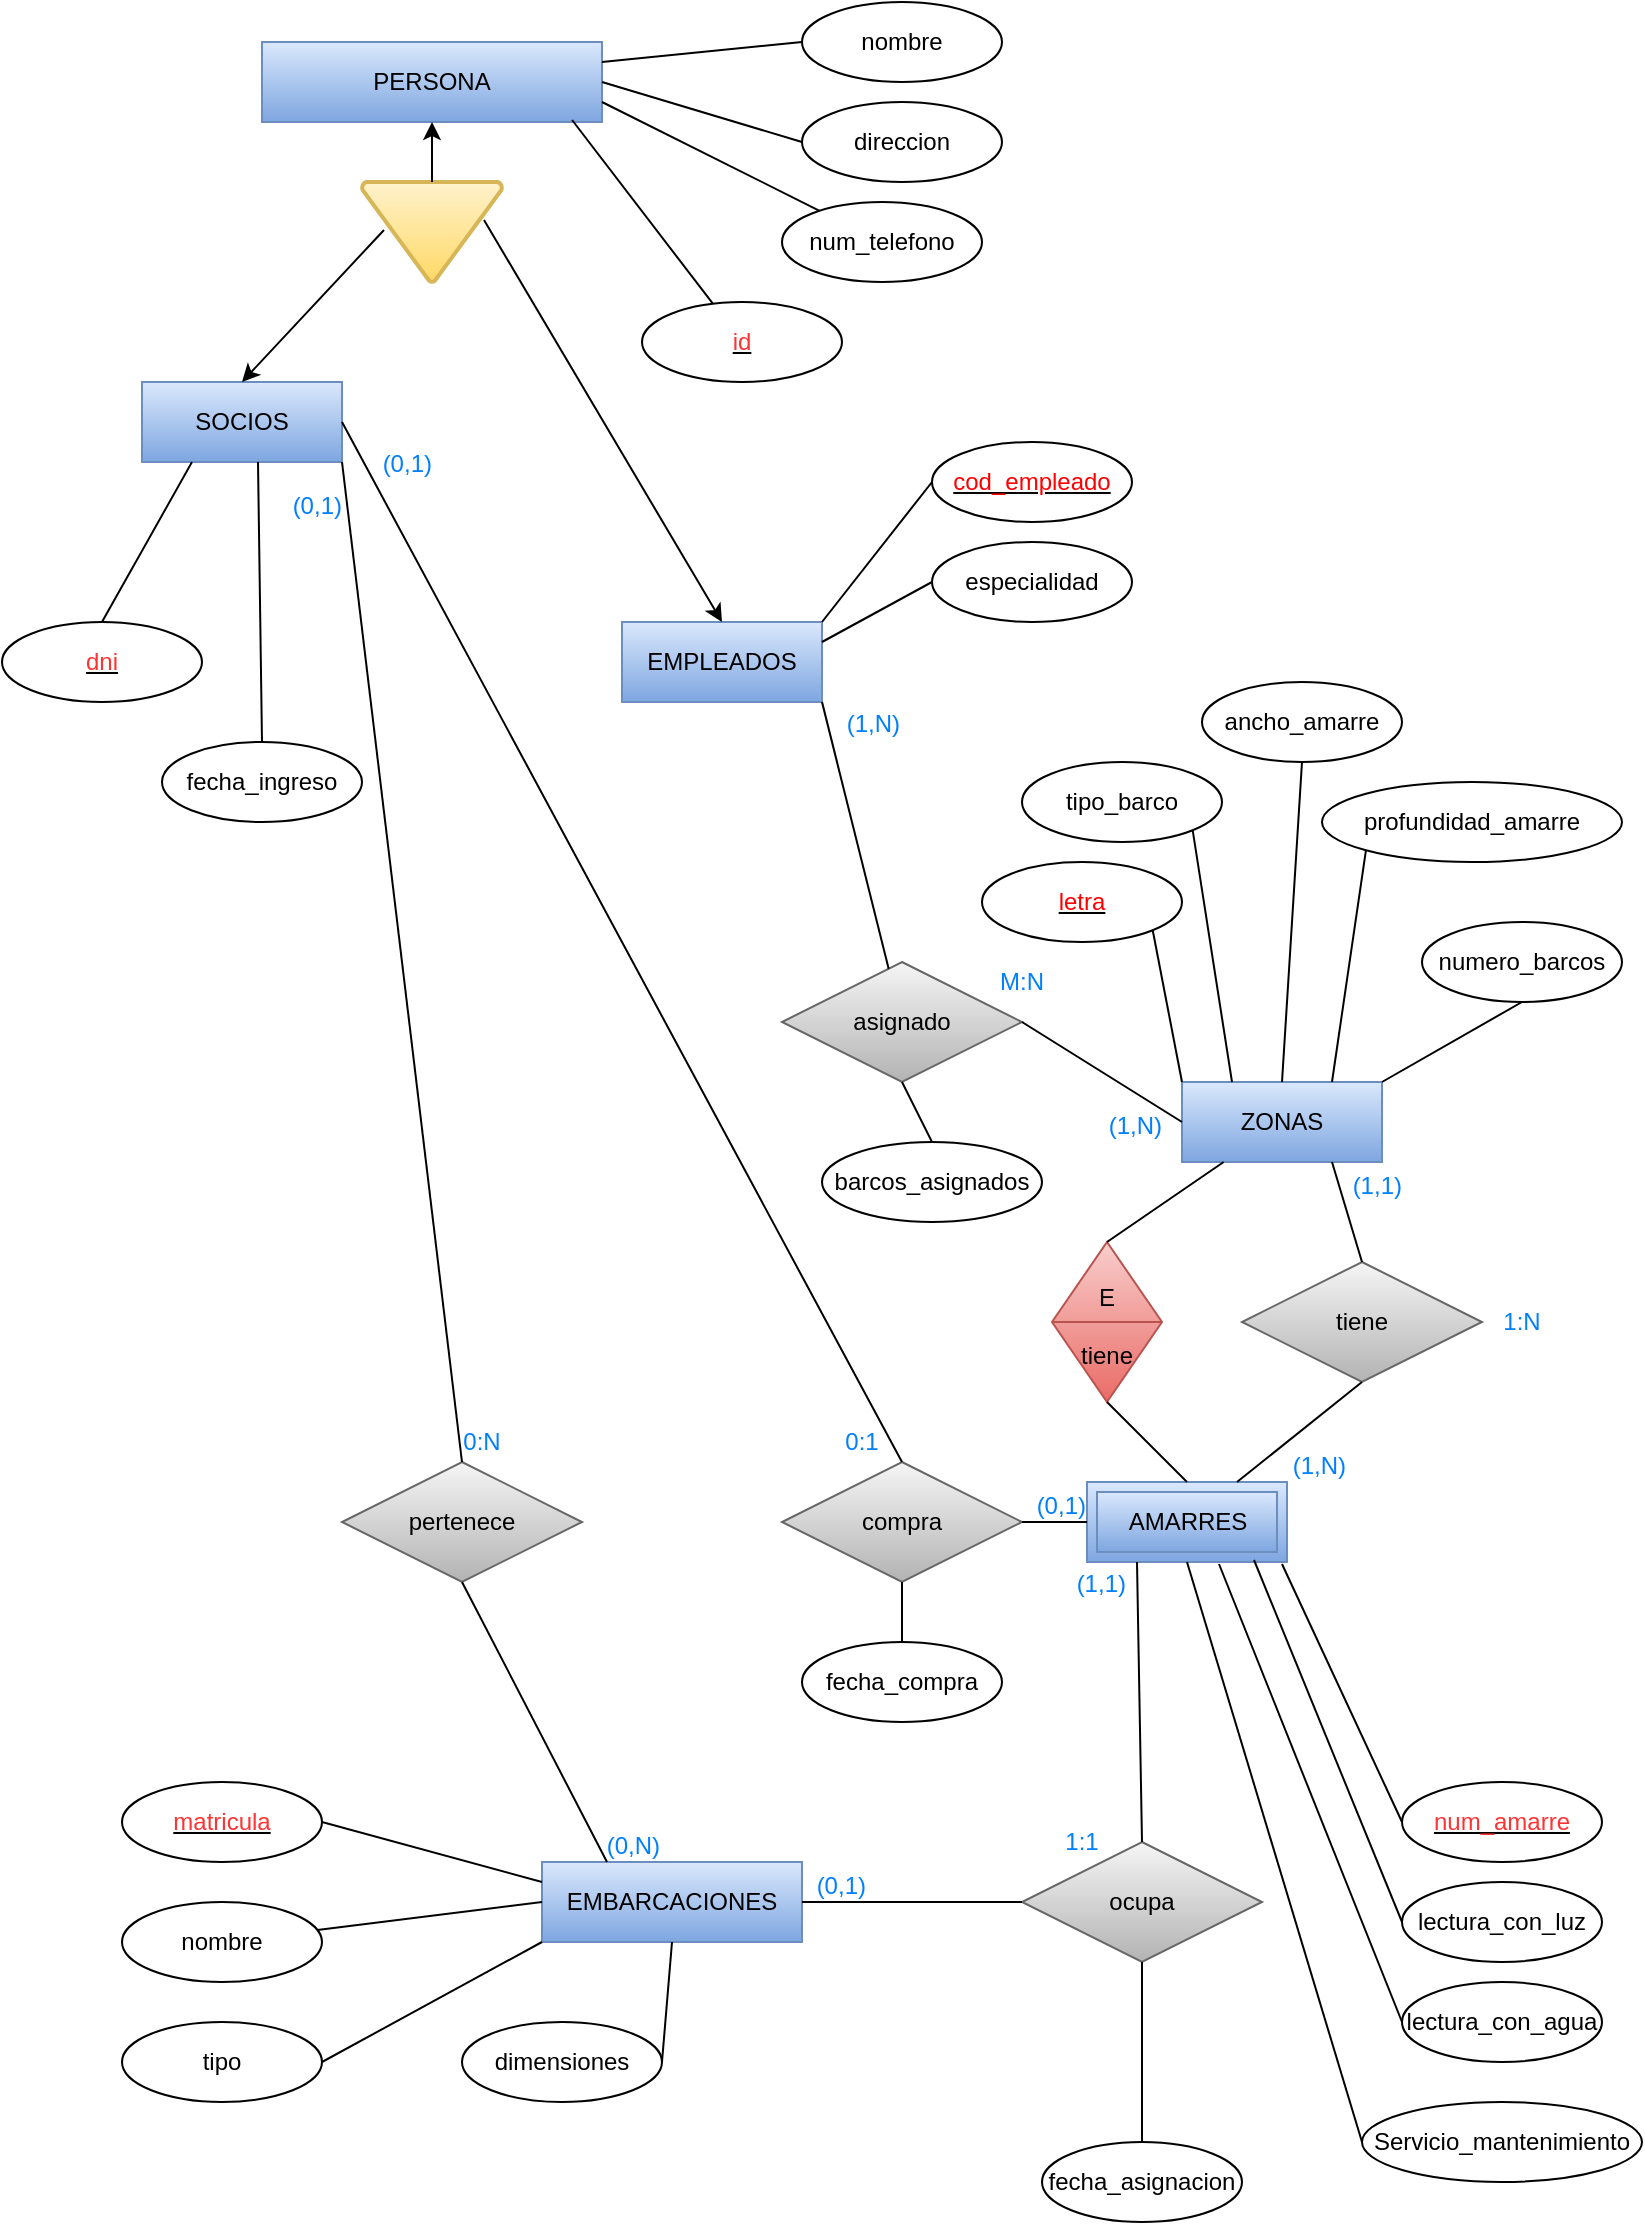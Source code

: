 <mxfile version="13.9.9" type="device"><diagram id="R2lEEEUBdFMjLlhIrx00" name="Page-1"><mxGraphModel dx="1086" dy="776" grid="1" gridSize="10" guides="1" tooltips="1" connect="1" arrows="1" fold="1" page="1" pageScale="1" pageWidth="827" pageHeight="1169" math="0" shadow="0" extFonts="Permanent Marker^https://fonts.googleapis.com/css?family=Permanent+Marker"><root><mxCell id="0"/><mxCell id="1" parent="0"/><mxCell id="LPKPmYWcQGekoc84c3R1-1" value="SOCIOS" style="whiteSpace=wrap;html=1;align=center;fillColor=#dae8fc;strokeColor=#6c8ebf;gradientColor=#7ea6e0;" parent="1" vertex="1"><mxGeometry x="70" y="210" width="100" height="40" as="geometry"/></mxCell><mxCell id="LPKPmYWcQGekoc84c3R1-2" value="AMARRES" style="shape=ext;margin=3;double=1;whiteSpace=wrap;html=1;align=center;fillColor=#dae8fc;strokeColor=#6c8ebf;gradientColor=#7ea6e0;" parent="1" vertex="1"><mxGeometry x="542.5" y="760" width="100" height="40" as="geometry"/></mxCell><mxCell id="LPKPmYWcQGekoc84c3R1-3" value="EMBARCACIONES" style="whiteSpace=wrap;html=1;align=center;fillColor=#dae8fc;strokeColor=#6c8ebf;gradientColor=#7ea6e0;" parent="1" vertex="1"><mxGeometry x="270" y="950" width="130" height="40" as="geometry"/></mxCell><mxCell id="LPKPmYWcQGekoc84c3R1-4" value="ZONAS" style="whiteSpace=wrap;html=1;align=center;fillColor=#dae8fc;strokeColor=#6c8ebf;gradientColor=#7ea6e0;" parent="1" vertex="1"><mxGeometry x="590" y="560" width="100" height="40" as="geometry"/></mxCell><mxCell id="LPKPmYWcQGekoc84c3R1-5" value="EMPLEADOS" style="whiteSpace=wrap;html=1;align=center;fillColor=#dae8fc;strokeColor=#6c8ebf;gradientColor=#7ea6e0;" parent="1" vertex="1"><mxGeometry x="310" y="330" width="100" height="40" as="geometry"/></mxCell><mxCell id="LPKPmYWcQGekoc84c3R1-9" value="PERSONA" style="whiteSpace=wrap;html=1;align=center;fillColor=#dae8fc;strokeColor=#6c8ebf;gradientColor=#7ea6e0;" parent="1" vertex="1"><mxGeometry x="130" y="40" width="170" height="40" as="geometry"/></mxCell><mxCell id="LPKPmYWcQGekoc84c3R1-10" value="" style="strokeWidth=2;html=1;shape=mxgraph.flowchart.merge_or_storage;whiteSpace=wrap;fillColor=#fff2cc;strokeColor=#d6b656;gradientColor=#ffd966;" parent="1" vertex="1"><mxGeometry x="180" y="110" width="70" height="50" as="geometry"/></mxCell><mxCell id="LPKPmYWcQGekoc84c3R1-11" value="&lt;br&gt;E&lt;br&gt;&lt;br&gt;tiene" style="shape=sortShape;perimeter=rhombusPerimeter;whiteSpace=wrap;html=1;labelPosition=center;verticalLabelPosition=middle;align=center;verticalAlign=top;fillColor=#f8cecc;strokeColor=#b85450;gradientColor=#ea6b66;" parent="1" vertex="1"><mxGeometry x="525" y="640" width="55" height="80" as="geometry"/></mxCell><mxCell id="LPKPmYWcQGekoc84c3R1-15" value="" style="endArrow=none;html=1;rounded=0;exitX=0.5;exitY=0;exitDx=0;exitDy=0;" parent="1" source="LPKPmYWcQGekoc84c3R1-11" target="LPKPmYWcQGekoc84c3R1-4" edge="1"><mxGeometry relative="1" as="geometry"><mxPoint x="497.5" y="250" as="sourcePoint"/><mxPoint x="657.5" y="250" as="targetPoint"/></mxGeometry></mxCell><mxCell id="LPKPmYWcQGekoc84c3R1-16" value="" style="endArrow=none;html=1;rounded=0;entryX=0.5;entryY=1;entryDx=0;entryDy=0;exitX=0.5;exitY=0;exitDx=0;exitDy=0;" parent="1" source="LPKPmYWcQGekoc84c3R1-2" target="LPKPmYWcQGekoc84c3R1-11" edge="1"><mxGeometry relative="1" as="geometry"><mxPoint x="380" y="410" as="sourcePoint"/><mxPoint x="540" y="410" as="targetPoint"/></mxGeometry></mxCell><mxCell id="LPKPmYWcQGekoc84c3R1-17" value="" style="endArrow=classic;html=1;entryX=0.5;entryY=1;entryDx=0;entryDy=0;exitX=0.5;exitY=0;exitDx=0;exitDy=0;exitPerimeter=0;" parent="1" source="LPKPmYWcQGekoc84c3R1-10" target="LPKPmYWcQGekoc84c3R1-9" edge="1"><mxGeometry width="50" height="50" relative="1" as="geometry"><mxPoint x="440" y="430" as="sourcePoint"/><mxPoint x="490" y="380" as="targetPoint"/></mxGeometry></mxCell><mxCell id="LPKPmYWcQGekoc84c3R1-21" value="" style="endArrow=classic;html=1;entryX=0.5;entryY=0;entryDx=0;entryDy=0;" parent="1" target="LPKPmYWcQGekoc84c3R1-5" edge="1"><mxGeometry width="50" height="50" relative="1" as="geometry"><mxPoint x="241" y="129" as="sourcePoint"/><mxPoint x="490" y="380" as="targetPoint"/></mxGeometry></mxCell><mxCell id="LPKPmYWcQGekoc84c3R1-22" value="" style="endArrow=classic;html=1;entryX=0.5;entryY=0;entryDx=0;entryDy=0;exitX=0.157;exitY=0.48;exitDx=0;exitDy=0;exitPerimeter=0;" parent="1" source="LPKPmYWcQGekoc84c3R1-10" target="LPKPmYWcQGekoc84c3R1-1" edge="1"><mxGeometry width="50" height="50" relative="1" as="geometry"><mxPoint x="440" y="430" as="sourcePoint"/><mxPoint x="490" y="380" as="targetPoint"/></mxGeometry></mxCell><mxCell id="LPKPmYWcQGekoc84c3R1-23" value="nombre" style="ellipse;whiteSpace=wrap;html=1;align=center;" parent="1" vertex="1"><mxGeometry x="400" y="20" width="100" height="40" as="geometry"/></mxCell><mxCell id="LPKPmYWcQGekoc84c3R1-24" value="num_telefono" style="ellipse;whiteSpace=wrap;html=1;align=center;" parent="1" vertex="1"><mxGeometry x="390" y="120" width="100" height="40" as="geometry"/></mxCell><mxCell id="LPKPmYWcQGekoc84c3R1-25" value="direccion" style="ellipse;whiteSpace=wrap;html=1;align=center;" parent="1" vertex="1"><mxGeometry x="400" y="70" width="100" height="40" as="geometry"/></mxCell><mxCell id="LPKPmYWcQGekoc84c3R1-26" value="" style="endArrow=none;html=1;rounded=0;exitX=1;exitY=0.25;exitDx=0;exitDy=0;entryX=0;entryY=0.5;entryDx=0;entryDy=0;" parent="1" source="LPKPmYWcQGekoc84c3R1-9" target="LPKPmYWcQGekoc84c3R1-23" edge="1"><mxGeometry relative="1" as="geometry"><mxPoint x="380" y="410" as="sourcePoint"/><mxPoint x="540" y="410" as="targetPoint"/></mxGeometry></mxCell><mxCell id="LPKPmYWcQGekoc84c3R1-27" value="" style="endArrow=none;html=1;rounded=0;exitX=1;exitY=0.5;exitDx=0;exitDy=0;entryX=0;entryY=0.5;entryDx=0;entryDy=0;" parent="1" source="LPKPmYWcQGekoc84c3R1-9" target="LPKPmYWcQGekoc84c3R1-25" edge="1"><mxGeometry relative="1" as="geometry"><mxPoint x="380" y="100" as="sourcePoint"/><mxPoint x="540" y="100" as="targetPoint"/></mxGeometry></mxCell><mxCell id="LPKPmYWcQGekoc84c3R1-29" value="fecha_ingreso" style="ellipse;whiteSpace=wrap;html=1;align=center;" parent="1" vertex="1"><mxGeometry x="80" y="390" width="100" height="40" as="geometry"/></mxCell><mxCell id="LPKPmYWcQGekoc84c3R1-30" value="&lt;font color=&quot;#ff3333&quot;&gt;dni&lt;/font&gt;" style="ellipse;whiteSpace=wrap;html=1;align=center;fontStyle=4;" parent="1" vertex="1"><mxGeometry y="330" width="100" height="40" as="geometry"/></mxCell><mxCell id="LPKPmYWcQGekoc84c3R1-31" value="" style="endArrow=none;html=1;rounded=0;exitX=0.25;exitY=1;exitDx=0;exitDy=0;entryX=0.5;entryY=0;entryDx=0;entryDy=0;" parent="1" source="LPKPmYWcQGekoc84c3R1-1" target="LPKPmYWcQGekoc84c3R1-30" edge="1"><mxGeometry relative="1" as="geometry"><mxPoint x="380" y="300" as="sourcePoint"/><mxPoint x="540" y="300" as="targetPoint"/></mxGeometry></mxCell><mxCell id="LPKPmYWcQGekoc84c3R1-32" value="" style="endArrow=none;html=1;rounded=0;exitX=0.58;exitY=1;exitDx=0;exitDy=0;exitPerimeter=0;entryX=0.5;entryY=0;entryDx=0;entryDy=0;" parent="1" source="LPKPmYWcQGekoc84c3R1-1" target="LPKPmYWcQGekoc84c3R1-29" edge="1"><mxGeometry relative="1" as="geometry"><mxPoint x="350" y="300" as="sourcePoint"/><mxPoint x="510" y="300" as="targetPoint"/></mxGeometry></mxCell><mxCell id="LPKPmYWcQGekoc84c3R1-33" value="nombre" style="ellipse;whiteSpace=wrap;html=1;align=center;" parent="1" vertex="1"><mxGeometry x="60" y="970" width="100" height="40" as="geometry"/></mxCell><mxCell id="LPKPmYWcQGekoc84c3R1-34" value="tipo" style="ellipse;whiteSpace=wrap;html=1;align=center;" parent="1" vertex="1"><mxGeometry x="60" y="1030" width="100" height="40" as="geometry"/></mxCell><mxCell id="LPKPmYWcQGekoc84c3R1-35" value="dimensiones" style="ellipse;whiteSpace=wrap;html=1;align=center;" parent="1" vertex="1"><mxGeometry x="230" y="1030" width="100" height="40" as="geometry"/></mxCell><mxCell id="LPKPmYWcQGekoc84c3R1-36" value="&lt;font color=&quot;#ff3333&quot;&gt;matricula&lt;/font&gt;" style="ellipse;whiteSpace=wrap;html=1;align=center;fontStyle=4;" parent="1" vertex="1"><mxGeometry x="60" y="910" width="100" height="40" as="geometry"/></mxCell><mxCell id="LPKPmYWcQGekoc84c3R1-37" value="" style="endArrow=none;html=1;rounded=0;entryX=1;entryY=0.5;entryDx=0;entryDy=0;exitX=0;exitY=0.25;exitDx=0;exitDy=0;" parent="1" source="LPKPmYWcQGekoc84c3R1-3" target="LPKPmYWcQGekoc84c3R1-36" edge="1"><mxGeometry relative="1" as="geometry"><mxPoint x="280" y="539" as="sourcePoint"/><mxPoint x="510" y="600" as="targetPoint"/></mxGeometry></mxCell><mxCell id="LPKPmYWcQGekoc84c3R1-38" value="" style="endArrow=none;html=1;rounded=0;exitX=0;exitY=0.5;exitDx=0;exitDy=0;" parent="1" source="LPKPmYWcQGekoc84c3R1-3" target="LPKPmYWcQGekoc84c3R1-33" edge="1"><mxGeometry relative="1" as="geometry"><mxPoint x="201" y="500" as="sourcePoint"/><mxPoint x="510" y="600" as="targetPoint"/></mxGeometry></mxCell><mxCell id="LPKPmYWcQGekoc84c3R1-39" value="" style="endArrow=none;html=1;rounded=0;entryX=1;entryY=0.5;entryDx=0;entryDy=0;exitX=0.5;exitY=1;exitDx=0;exitDy=0;" parent="1" source="LPKPmYWcQGekoc84c3R1-3" target="LPKPmYWcQGekoc84c3R1-35" edge="1"><mxGeometry relative="1" as="geometry"><mxPoint x="350" y="730" as="sourcePoint"/><mxPoint x="510" y="600" as="targetPoint"/></mxGeometry></mxCell><mxCell id="LPKPmYWcQGekoc84c3R1-40" value="" style="endArrow=none;html=1;rounded=0;exitX=0;exitY=1;exitDx=0;exitDy=0;entryX=1;entryY=0.5;entryDx=0;entryDy=0;" parent="1" source="LPKPmYWcQGekoc84c3R1-3" target="LPKPmYWcQGekoc84c3R1-34" edge="1"><mxGeometry relative="1" as="geometry"><mxPoint x="350" y="600" as="sourcePoint"/><mxPoint x="510" y="600" as="targetPoint"/></mxGeometry></mxCell><mxCell id="LPKPmYWcQGekoc84c3R1-41" value="lectura_con_agua" style="ellipse;whiteSpace=wrap;html=1;align=center;" parent="1" vertex="1"><mxGeometry x="700" y="1010" width="100" height="40" as="geometry"/></mxCell><mxCell id="LPKPmYWcQGekoc84c3R1-42" value="lectura_con_luz" style="ellipse;whiteSpace=wrap;html=1;align=center;" parent="1" vertex="1"><mxGeometry x="700" y="960" width="100" height="40" as="geometry"/></mxCell><mxCell id="LPKPmYWcQGekoc84c3R1-43" value="Servicio_mantenimiento" style="ellipse;whiteSpace=wrap;html=1;align=center;" parent="1" vertex="1"><mxGeometry x="680" y="1070" width="140" height="40" as="geometry"/></mxCell><mxCell id="LPKPmYWcQGekoc84c3R1-44" value="&lt;font color=&quot;#ff3333&quot;&gt;num_amarre&lt;/font&gt;" style="ellipse;whiteSpace=wrap;html=1;align=center;fontStyle=4;" parent="1" vertex="1"><mxGeometry x="700" y="910" width="100" height="40" as="geometry"/></mxCell><mxCell id="LPKPmYWcQGekoc84c3R1-45" value="" style="endArrow=none;html=1;rounded=0;entryX=0;entryY=0.5;entryDx=0;entryDy=0;" parent="1" target="LPKPmYWcQGekoc84c3R1-44" edge="1"><mxGeometry relative="1" as="geometry"><mxPoint x="640" y="801" as="sourcePoint"/><mxPoint x="510" y="600" as="targetPoint"/></mxGeometry></mxCell><mxCell id="LPKPmYWcQGekoc84c3R1-46" value="" style="endArrow=none;html=1;rounded=0;entryX=0;entryY=0.5;entryDx=0;entryDy=0;exitX=0.5;exitY=1;exitDx=0;exitDy=0;" parent="1" source="LPKPmYWcQGekoc84c3R1-2" target="LPKPmYWcQGekoc84c3R1-43" edge="1"><mxGeometry relative="1" as="geometry"><mxPoint x="350" y="600" as="sourcePoint"/><mxPoint x="510" y="600" as="targetPoint"/></mxGeometry></mxCell><mxCell id="LPKPmYWcQGekoc84c3R1-47" value="" style="endArrow=none;html=1;rounded=0;entryX=0;entryY=0.5;entryDx=0;entryDy=0;exitX=0.835;exitY=0.975;exitDx=0;exitDy=0;exitPerimeter=0;" parent="1" source="LPKPmYWcQGekoc84c3R1-2" target="LPKPmYWcQGekoc84c3R1-42" edge="1"><mxGeometry relative="1" as="geometry"><mxPoint x="630" y="830" as="sourcePoint"/><mxPoint x="510" y="600" as="targetPoint"/></mxGeometry></mxCell><mxCell id="LPKPmYWcQGekoc84c3R1-48" value="" style="endArrow=none;html=1;rounded=0;entryX=0;entryY=0.5;entryDx=0;entryDy=0;exitX=0.66;exitY=1.025;exitDx=0;exitDy=0;exitPerimeter=0;" parent="1" source="LPKPmYWcQGekoc84c3R1-2" target="LPKPmYWcQGekoc84c3R1-41" edge="1"><mxGeometry relative="1" as="geometry"><mxPoint x="350" y="600" as="sourcePoint"/><mxPoint x="510" y="600" as="targetPoint"/></mxGeometry></mxCell><mxCell id="LPKPmYWcQGekoc84c3R1-49" value="pertenece" style="shape=rhombus;perimeter=rhombusPerimeter;whiteSpace=wrap;html=1;align=center;fillColor=#f5f5f5;strokeColor=#666666;gradientColor=#b3b3b3;" parent="1" vertex="1"><mxGeometry x="170" y="750" width="120" height="60" as="geometry"/></mxCell><mxCell id="LPKPmYWcQGekoc84c3R1-50" value="" style="endArrow=none;html=1;rounded=0;exitX=0.5;exitY=1;exitDx=0;exitDy=0;entryX=0.25;entryY=0;entryDx=0;entryDy=0;" parent="1" source="LPKPmYWcQGekoc84c3R1-49" target="LPKPmYWcQGekoc84c3R1-3" edge="1"><mxGeometry relative="1" as="geometry"><mxPoint x="350" y="400" as="sourcePoint"/><mxPoint x="510" y="400" as="targetPoint"/></mxGeometry></mxCell><mxCell id="LPKPmYWcQGekoc84c3R1-51" value="&lt;font color=&quot;#007fff&quot;&gt;(0,N)&lt;/font&gt;" style="resizable=0;html=1;align=right;verticalAlign=bottom;" parent="LPKPmYWcQGekoc84c3R1-50" connectable="0" vertex="1"><mxGeometry x="1" relative="1" as="geometry"><mxPoint x="27.56" y="0.19" as="offset"/></mxGeometry></mxCell><mxCell id="LPKPmYWcQGekoc84c3R1-52" value="" style="endArrow=none;html=1;rounded=0;entryX=1;entryY=1;entryDx=0;entryDy=0;exitX=0.5;exitY=0;exitDx=0;exitDy=0;" parent="1" source="LPKPmYWcQGekoc84c3R1-49" target="LPKPmYWcQGekoc84c3R1-1" edge="1"><mxGeometry relative="1" as="geometry"><mxPoint x="350" y="400" as="sourcePoint"/><mxPoint x="510" y="400" as="targetPoint"/></mxGeometry></mxCell><mxCell id="LPKPmYWcQGekoc84c3R1-53" value="&lt;font color=&quot;#007fff&quot;&gt;(0,1)&lt;/font&gt;" style="resizable=0;html=1;align=right;verticalAlign=bottom;" parent="LPKPmYWcQGekoc84c3R1-52" connectable="0" vertex="1"><mxGeometry x="1" relative="1" as="geometry"><mxPoint x="0.05" y="30.41" as="offset"/></mxGeometry></mxCell><mxCell id="LPKPmYWcQGekoc84c3R1-54" value="compra" style="shape=rhombus;perimeter=rhombusPerimeter;whiteSpace=wrap;html=1;align=center;fillColor=#f5f5f5;strokeColor=#666666;gradientColor=#b3b3b3;" parent="1" vertex="1"><mxGeometry x="390" y="750" width="120" height="60" as="geometry"/></mxCell><mxCell id="LPKPmYWcQGekoc84c3R1-55" value="" style="endArrow=none;html=1;rounded=0;exitX=1;exitY=0.5;exitDx=0;exitDy=0;entryX=0.5;entryY=0;entryDx=0;entryDy=0;" parent="1" source="LPKPmYWcQGekoc84c3R1-1" target="LPKPmYWcQGekoc84c3R1-54" edge="1"><mxGeometry relative="1" as="geometry"><mxPoint x="350" y="400" as="sourcePoint"/><mxPoint x="510" y="400" as="targetPoint"/><Array as="points"/></mxGeometry></mxCell><mxCell id="LPKPmYWcQGekoc84c3R1-56" value="" style="endArrow=none;html=1;rounded=0;entryX=0;entryY=0.5;entryDx=0;entryDy=0;exitX=1;exitY=0.5;exitDx=0;exitDy=0;" parent="1" source="LPKPmYWcQGekoc84c3R1-54" target="LPKPmYWcQGekoc84c3R1-2" edge="1"><mxGeometry relative="1" as="geometry"><mxPoint x="350" y="400" as="sourcePoint"/><mxPoint x="510" y="400" as="targetPoint"/></mxGeometry></mxCell><mxCell id="LPKPmYWcQGekoc84c3R1-57" value="&lt;span style=&quot;color: rgb(0 , 127 , 255)&quot;&gt;(0,1)&lt;/span&gt;" style="resizable=0;html=1;align=right;verticalAlign=bottom;" parent="LPKPmYWcQGekoc84c3R1-56" connectable="0" vertex="1"><mxGeometry x="1" relative="1" as="geometry"/></mxCell><mxCell id="LPKPmYWcQGekoc84c3R1-61" value="" style="endArrow=none;html=1;rounded=0;entryX=0.5;entryY=1;entryDx=0;entryDy=0;exitX=0.5;exitY=0;exitDx=0;exitDy=0;" parent="1" target="LPKPmYWcQGekoc84c3R1-54" edge="1"><mxGeometry relative="1" as="geometry"><mxPoint x="450" y="840" as="sourcePoint"/><mxPoint x="510" y="400" as="targetPoint"/></mxGeometry></mxCell><mxCell id="LPKPmYWcQGekoc84c3R1-62" value="ocupa" style="shape=rhombus;perimeter=rhombusPerimeter;whiteSpace=wrap;html=1;align=center;fillColor=#f5f5f5;strokeColor=#666666;gradientColor=#b3b3b3;" parent="1" vertex="1"><mxGeometry x="510" y="940" width="120" height="60" as="geometry"/></mxCell><mxCell id="LPKPmYWcQGekoc84c3R1-63" value="" style="endArrow=none;html=1;rounded=0;entryX=0.25;entryY=1;entryDx=0;entryDy=0;exitX=0.5;exitY=0;exitDx=0;exitDy=0;" parent="1" source="LPKPmYWcQGekoc84c3R1-62" target="LPKPmYWcQGekoc84c3R1-2" edge="1"><mxGeometry relative="1" as="geometry"><mxPoint x="350" y="560" as="sourcePoint"/><mxPoint x="510" y="560" as="targetPoint"/></mxGeometry></mxCell><mxCell id="LPKPmYWcQGekoc84c3R1-64" value="&lt;span style=&quot;color: rgb(0 , 127 , 255)&quot;&gt;(1,1)&lt;/span&gt;" style="resizable=0;html=1;align=right;verticalAlign=bottom;" parent="LPKPmYWcQGekoc84c3R1-63" connectable="0" vertex="1"><mxGeometry x="1" relative="1" as="geometry"><mxPoint x="-4.93" y="19.62" as="offset"/></mxGeometry></mxCell><mxCell id="LPKPmYWcQGekoc84c3R1-65" value="" style="endArrow=none;html=1;rounded=0;entryX=1;entryY=0.5;entryDx=0;entryDy=0;exitX=0;exitY=0.5;exitDx=0;exitDy=0;" parent="1" source="LPKPmYWcQGekoc84c3R1-62" target="LPKPmYWcQGekoc84c3R1-3" edge="1"><mxGeometry relative="1" as="geometry"><mxPoint x="350" y="560" as="sourcePoint"/><mxPoint x="510" y="560" as="targetPoint"/><Array as="points"><mxPoint x="470" y="970"/></Array></mxGeometry></mxCell><mxCell id="LPKPmYWcQGekoc84c3R1-66" value="&lt;span style=&quot;color: rgb(0 , 127 , 255)&quot;&gt;(0,1)&lt;/span&gt;" style="resizable=0;html=1;align=right;verticalAlign=bottom;" parent="LPKPmYWcQGekoc84c3R1-65" connectable="0" vertex="1"><mxGeometry x="1" relative="1" as="geometry"><mxPoint x="32.5" as="offset"/></mxGeometry></mxCell><mxCell id="LPKPmYWcQGekoc84c3R1-68" value="" style="endArrow=none;html=1;rounded=0;entryX=0.5;entryY=1;entryDx=0;entryDy=0;exitX=0.5;exitY=0;exitDx=0;exitDy=0;" parent="1" target="LPKPmYWcQGekoc84c3R1-62" edge="1"><mxGeometry relative="1" as="geometry"><mxPoint x="570" y="1090" as="sourcePoint"/><mxPoint x="510" y="560" as="targetPoint"/></mxGeometry></mxCell><mxCell id="LPKPmYWcQGekoc84c3R1-69" value="tiene" style="shape=rhombus;perimeter=rhombusPerimeter;whiteSpace=wrap;html=1;align=center;fillColor=#f5f5f5;strokeColor=#666666;gradientColor=#b3b3b3;" parent="1" vertex="1"><mxGeometry x="620" y="650" width="120" height="60" as="geometry"/></mxCell><mxCell id="LPKPmYWcQGekoc84c3R1-70" value="" style="endArrow=none;html=1;rounded=0;entryX=0.75;entryY=1;entryDx=0;entryDy=0;exitX=0.5;exitY=0;exitDx=0;exitDy=0;" parent="1" source="LPKPmYWcQGekoc84c3R1-69" target="LPKPmYWcQGekoc84c3R1-4" edge="1"><mxGeometry relative="1" as="geometry"><mxPoint x="350" y="560" as="sourcePoint"/><mxPoint x="510" y="560" as="targetPoint"/></mxGeometry></mxCell><mxCell id="LPKPmYWcQGekoc84c3R1-71" value="&lt;span style=&quot;color: rgb(0 , 127 , 255)&quot;&gt;(1,1)&lt;/span&gt;" style="resizable=0;html=1;align=right;verticalAlign=bottom;" parent="LPKPmYWcQGekoc84c3R1-70" connectable="0" vertex="1"><mxGeometry x="1" relative="1" as="geometry"><mxPoint x="35.04" y="19.97" as="offset"/></mxGeometry></mxCell><mxCell id="LPKPmYWcQGekoc84c3R1-72" value="" style="endArrow=none;html=1;rounded=0;entryX=0.75;entryY=0;entryDx=0;entryDy=0;exitX=0.5;exitY=1;exitDx=0;exitDy=0;" parent="1" source="LPKPmYWcQGekoc84c3R1-69" target="LPKPmYWcQGekoc84c3R1-2" edge="1"><mxGeometry relative="1" as="geometry"><mxPoint x="350" y="560" as="sourcePoint"/><mxPoint x="510" y="560" as="targetPoint"/></mxGeometry></mxCell><mxCell id="LPKPmYWcQGekoc84c3R1-73" value="&lt;span style=&quot;color: rgb(0 , 127 , 255)&quot;&gt;(1,N)&lt;/span&gt;" style="resizable=0;html=1;align=right;verticalAlign=bottom;" parent="LPKPmYWcQGekoc84c3R1-72" connectable="0" vertex="1"><mxGeometry x="1" relative="1" as="geometry"><mxPoint x="54.69" y="0.19" as="offset"/></mxGeometry></mxCell><mxCell id="LPKPmYWcQGekoc84c3R1-74" value="asignado" style="shape=rhombus;perimeter=rhombusPerimeter;whiteSpace=wrap;html=1;align=center;fillColor=#f5f5f5;strokeColor=#666666;gradientColor=#b3b3b3;" parent="1" vertex="1"><mxGeometry x="390" y="500" width="120" height="60" as="geometry"/></mxCell><mxCell id="LPKPmYWcQGekoc84c3R1-75" value="" style="endArrow=none;html=1;rounded=0;entryX=1;entryY=1;entryDx=0;entryDy=0;" parent="1" source="LPKPmYWcQGekoc84c3R1-74" target="LPKPmYWcQGekoc84c3R1-5" edge="1"><mxGeometry relative="1" as="geometry"><mxPoint x="350" y="460" as="sourcePoint"/><mxPoint x="510" y="460" as="targetPoint"/></mxGeometry></mxCell><mxCell id="LPKPmYWcQGekoc84c3R1-76" value="&lt;span style=&quot;color: rgb(0 , 127 , 255)&quot;&gt;(1,N)&lt;/span&gt;" style="resizable=0;html=1;align=right;verticalAlign=bottom;" parent="LPKPmYWcQGekoc84c3R1-75" connectable="0" vertex="1"><mxGeometry x="1" relative="1" as="geometry"><mxPoint x="39.89" y="19.58" as="offset"/></mxGeometry></mxCell><mxCell id="LPKPmYWcQGekoc84c3R1-77" value="" style="endArrow=none;html=1;rounded=0;entryX=0;entryY=0.5;entryDx=0;entryDy=0;exitX=1;exitY=0.5;exitDx=0;exitDy=0;" parent="1" source="LPKPmYWcQGekoc84c3R1-74" target="LPKPmYWcQGekoc84c3R1-4" edge="1"><mxGeometry relative="1" as="geometry"><mxPoint x="350" y="460" as="sourcePoint"/><mxPoint x="510" y="460" as="targetPoint"/></mxGeometry></mxCell><mxCell id="LPKPmYWcQGekoc84c3R1-78" value="&lt;span style=&quot;color: rgb(0 , 127 , 255)&quot;&gt;(1,N)&lt;/span&gt;" style="resizable=0;html=1;align=right;verticalAlign=bottom;" parent="LPKPmYWcQGekoc84c3R1-77" connectable="0" vertex="1"><mxGeometry x="1" relative="1" as="geometry"><mxPoint x="-9.71" y="10.18" as="offset"/></mxGeometry></mxCell><mxCell id="LPKPmYWcQGekoc84c3R1-79" value="&lt;font color=&quot;#007fff&quot;&gt;0:N&lt;/font&gt;" style="text;html=1;strokeColor=none;fillColor=none;align=center;verticalAlign=middle;whiteSpace=wrap;rounded=0;" parent="1" vertex="1"><mxGeometry x="220" y="730" width="40" height="20" as="geometry"/></mxCell><mxCell id="LPKPmYWcQGekoc84c3R1-81" value="&lt;font color=&quot;#007fff&quot;&gt;(0,1)&lt;/font&gt;" style="resizable=0;html=1;align=right;verticalAlign=bottom;" parent="1" connectable="0" vertex="1"><mxGeometry x="215.002" y="259.997" as="geometry"/></mxCell><mxCell id="LPKPmYWcQGekoc84c3R1-82" value="&lt;span style=&quot;color: rgb(0 , 127 , 255) ; text-align: right&quot;&gt;0:1&lt;/span&gt;" style="text;html=1;strokeColor=none;fillColor=none;align=center;verticalAlign=middle;whiteSpace=wrap;rounded=0;" parent="1" vertex="1"><mxGeometry x="410" y="730" width="40" height="20" as="geometry"/></mxCell><mxCell id="LPKPmYWcQGekoc84c3R1-84" value="&lt;span style=&quot;color: rgb(0 , 127 , 255) ; text-align: right&quot;&gt;1:N&lt;/span&gt;" style="text;html=1;strokeColor=none;fillColor=none;align=center;verticalAlign=middle;whiteSpace=wrap;rounded=0;" parent="1" vertex="1"><mxGeometry x="740" y="670" width="40" height="20" as="geometry"/></mxCell><mxCell id="LPKPmYWcQGekoc84c3R1-85" value="&lt;font color=&quot;#007fff&quot;&gt;1:1&lt;/font&gt;" style="text;html=1;strokeColor=none;fillColor=none;align=center;verticalAlign=middle;whiteSpace=wrap;rounded=0;" parent="1" vertex="1"><mxGeometry x="520" y="930" width="40" height="20" as="geometry"/></mxCell><mxCell id="LPKPmYWcQGekoc84c3R1-86" value="&lt;div style=&quot;text-align: right&quot;&gt;&lt;font color=&quot;#007fff&quot;&gt;M:N&lt;/font&gt;&lt;/div&gt;" style="text;html=1;strokeColor=none;fillColor=none;align=center;verticalAlign=middle;whiteSpace=wrap;rounded=0;" parent="1" vertex="1"><mxGeometry x="490" y="500" width="40" height="20" as="geometry"/></mxCell><mxCell id="tJMV7f-tymhns5aM6j7D-17" value="" style="endArrow=none;html=1;rounded=0;exitX=1;exitY=0.75;exitDx=0;exitDy=0;" parent="1" source="LPKPmYWcQGekoc84c3R1-9" target="LPKPmYWcQGekoc84c3R1-24" edge="1"><mxGeometry relative="1" as="geometry"><mxPoint x="300" y="70" as="sourcePoint"/><mxPoint x="364" y="170" as="targetPoint"/></mxGeometry></mxCell><mxCell id="q0Yb79RfISEoEir5U-2b-2" value="&lt;font color=&quot;#ff0000&quot;&gt;cod_empleado&lt;/font&gt;" style="ellipse;whiteSpace=wrap;html=1;align=center;fontStyle=4;" parent="1" vertex="1"><mxGeometry x="465" y="240" width="100" height="40" as="geometry"/></mxCell><mxCell id="q0Yb79RfISEoEir5U-2b-3" value="especialidad" style="ellipse;whiteSpace=wrap;html=1;align=center;" parent="1" vertex="1"><mxGeometry x="465" y="290" width="100" height="40" as="geometry"/></mxCell><mxCell id="q0Yb79RfISEoEir5U-2b-4" value="" style="endArrow=none;html=1;rounded=0;exitX=1;exitY=1;exitDx=0;exitDy=0;entryX=0.25;entryY=0;entryDx=0;entryDy=0;" parent="1" source="q0Yb79RfISEoEir5U-2b-10" target="LPKPmYWcQGekoc84c3R1-4" edge="1"><mxGeometry relative="1" as="geometry"><mxPoint x="330" y="370" as="sourcePoint"/><mxPoint x="490" y="370" as="targetPoint"/></mxGeometry></mxCell><mxCell id="q0Yb79RfISEoEir5U-2b-6" value="" style="endArrow=none;html=1;rounded=0;exitX=1;exitY=0;exitDx=0;exitDy=0;entryX=0;entryY=0.5;entryDx=0;entryDy=0;" parent="1" source="LPKPmYWcQGekoc84c3R1-5" target="q0Yb79RfISEoEir5U-2b-2" edge="1"><mxGeometry relative="1" as="geometry"><mxPoint x="330" y="370" as="sourcePoint"/><mxPoint x="490" y="370" as="targetPoint"/></mxGeometry></mxCell><mxCell id="q0Yb79RfISEoEir5U-2b-7" value="" style="endArrow=none;html=1;rounded=0;exitX=1;exitY=0.25;exitDx=0;exitDy=0;entryX=0;entryY=0.5;entryDx=0;entryDy=0;" parent="1" source="LPKPmYWcQGekoc84c3R1-5" target="q0Yb79RfISEoEir5U-2b-3" edge="1"><mxGeometry relative="1" as="geometry"><mxPoint x="330" y="370" as="sourcePoint"/><mxPoint x="490" y="370" as="targetPoint"/></mxGeometry></mxCell><mxCell id="q0Yb79RfISEoEir5U-2b-9" value="&lt;font color=&quot;#ff0000&quot;&gt;letra&lt;/font&gt;" style="ellipse;whiteSpace=wrap;html=1;align=center;fontStyle=4;" parent="1" vertex="1"><mxGeometry x="490" y="450" width="100" height="40" as="geometry"/></mxCell><mxCell id="q0Yb79RfISEoEir5U-2b-10" value="tipo_barco" style="ellipse;whiteSpace=wrap;html=1;align=center;" parent="1" vertex="1"><mxGeometry x="510" y="400" width="100" height="40" as="geometry"/></mxCell><mxCell id="q0Yb79RfISEoEir5U-2b-11" value="numero_barcos" style="ellipse;whiteSpace=wrap;html=1;align=center;" parent="1" vertex="1"><mxGeometry x="710" y="480" width="100" height="40" as="geometry"/></mxCell><mxCell id="q0Yb79RfISEoEir5U-2b-12" value="profundidad_amarre" style="ellipse;whiteSpace=wrap;html=1;align=center;" parent="1" vertex="1"><mxGeometry x="660" y="410" width="150" height="40" as="geometry"/></mxCell><mxCell id="q0Yb79RfISEoEir5U-2b-13" value="ancho_amarre" style="ellipse;whiteSpace=wrap;html=1;align=center;" parent="1" vertex="1"><mxGeometry x="600" y="360" width="100" height="40" as="geometry"/></mxCell><mxCell id="q0Yb79RfISEoEir5U-2b-14" value="" style="endArrow=none;html=1;rounded=0;exitX=1;exitY=1;exitDx=0;exitDy=0;entryX=0;entryY=0;entryDx=0;entryDy=0;" parent="1" source="q0Yb79RfISEoEir5U-2b-9" target="LPKPmYWcQGekoc84c3R1-4" edge="1"><mxGeometry relative="1" as="geometry"><mxPoint x="330" y="530" as="sourcePoint"/><mxPoint x="490" y="530" as="targetPoint"/></mxGeometry></mxCell><mxCell id="q0Yb79RfISEoEir5U-2b-15" value="" style="endArrow=none;html=1;rounded=0;exitX=0.5;exitY=1;exitDx=0;exitDy=0;entryX=0.5;entryY=0;entryDx=0;entryDy=0;" parent="1" source="q0Yb79RfISEoEir5U-2b-13" target="LPKPmYWcQGekoc84c3R1-4" edge="1"><mxGeometry relative="1" as="geometry"><mxPoint x="330" y="530" as="sourcePoint"/><mxPoint x="490" y="530" as="targetPoint"/></mxGeometry></mxCell><mxCell id="q0Yb79RfISEoEir5U-2b-16" value="" style="endArrow=none;html=1;rounded=0;exitX=0;exitY=1;exitDx=0;exitDy=0;entryX=0.75;entryY=0;entryDx=0;entryDy=0;" parent="1" source="q0Yb79RfISEoEir5U-2b-12" target="LPKPmYWcQGekoc84c3R1-4" edge="1"><mxGeometry relative="1" as="geometry"><mxPoint x="330" y="530" as="sourcePoint"/><mxPoint x="490" y="530" as="targetPoint"/></mxGeometry></mxCell><mxCell id="q0Yb79RfISEoEir5U-2b-17" value="" style="endArrow=none;html=1;rounded=0;exitX=0.5;exitY=1;exitDx=0;exitDy=0;entryX=1;entryY=0;entryDx=0;entryDy=0;" parent="1" source="q0Yb79RfISEoEir5U-2b-11" target="LPKPmYWcQGekoc84c3R1-4" edge="1"><mxGeometry relative="1" as="geometry"><mxPoint x="330" y="530" as="sourcePoint"/><mxPoint x="490" y="530" as="targetPoint"/></mxGeometry></mxCell><mxCell id="q0rIXp8GbRhv1n69YR0x-2" value="&lt;font color=&quot;#ff3333&quot;&gt;id&lt;/font&gt;" style="ellipse;whiteSpace=wrap;html=1;align=center;fontStyle=4;" parent="1" vertex="1"><mxGeometry x="320" y="170" width="100" height="40" as="geometry"/></mxCell><mxCell id="q0rIXp8GbRhv1n69YR0x-4" value="" style="endArrow=none;html=1;rounded=0;exitX=0.912;exitY=0.975;exitDx=0;exitDy=0;exitPerimeter=0;" parent="1" source="LPKPmYWcQGekoc84c3R1-9" target="q0rIXp8GbRhv1n69YR0x-2" edge="1"><mxGeometry relative="1" as="geometry"><mxPoint x="380" y="310" as="sourcePoint"/><mxPoint x="540" y="310" as="targetPoint"/></mxGeometry></mxCell><mxCell id="q0rIXp8GbRhv1n69YR0x-8" value="barcos_asignados" style="ellipse;whiteSpace=wrap;html=1;align=center;" parent="1" vertex="1"><mxGeometry x="410" y="590" width="110" height="40" as="geometry"/></mxCell><mxCell id="q0rIXp8GbRhv1n69YR0x-9" value="" style="endArrow=none;html=1;rounded=0;entryX=0.5;entryY=0;entryDx=0;entryDy=0;exitX=0.5;exitY=1;exitDx=0;exitDy=0;" parent="1" source="LPKPmYWcQGekoc84c3R1-74" target="q0rIXp8GbRhv1n69YR0x-8" edge="1"><mxGeometry relative="1" as="geometry"><mxPoint x="380" y="610" as="sourcePoint"/><mxPoint x="540" y="610" as="targetPoint"/></mxGeometry></mxCell><mxCell id="0QXORIe8WagDGJSVVJ4O-1" value="fecha_compra" style="ellipse;whiteSpace=wrap;html=1;align=center;" vertex="1" parent="1"><mxGeometry x="400" y="840" width="100" height="40" as="geometry"/></mxCell><mxCell id="0QXORIe8WagDGJSVVJ4O-2" value="fecha_asignacion" style="ellipse;whiteSpace=wrap;html=1;align=center;" vertex="1" parent="1"><mxGeometry x="520" y="1090" width="100" height="40" as="geometry"/></mxCell></root></mxGraphModel></diagram></mxfile>